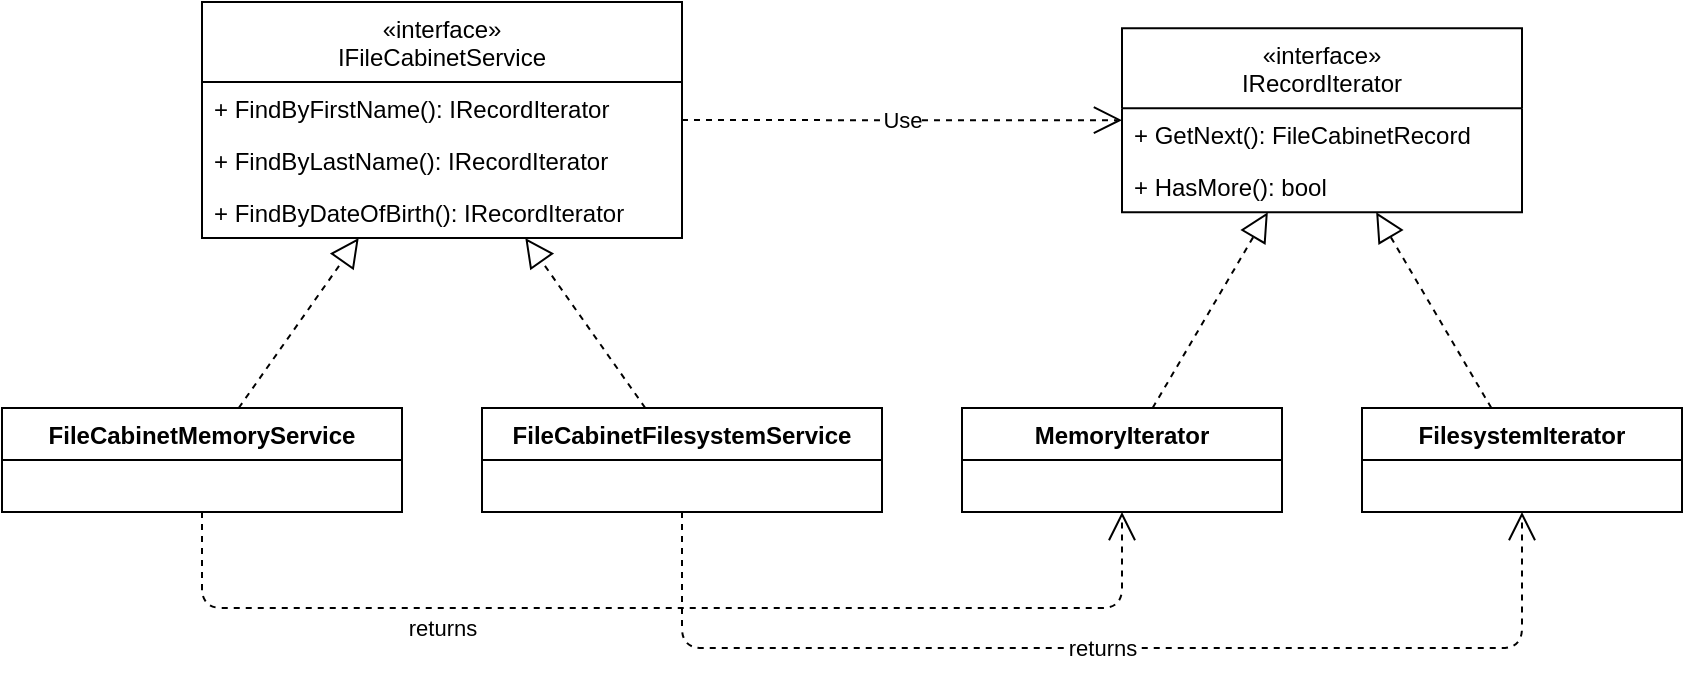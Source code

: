 <mxfile version="12.1.0" type="device" pages="3"><diagram id="Cwg-qX_vHTVXGtegU_m8" name="Iterator-Classes"><mxGraphModel dx="961" dy="667" grid="1" gridSize="10" guides="1" tooltips="1" connect="1" arrows="1" fold="1" page="1" pageScale="1" pageWidth="850" pageHeight="1100" math="0" shadow="0"><root><mxCell id="OEsWzdU7Dh9d9NQUxAZm-0"/><mxCell id="OEsWzdU7Dh9d9NQUxAZm-1" parent="OEsWzdU7Dh9d9NQUxAZm-0"/><mxCell id="4caQB9d0j2tCI8uYkcBg-0" value="«interface»&#10;IFileCabinetService" style="swimlane;fontStyle=0;align=center;verticalAlign=top;childLayout=stackLayout;horizontal=1;startSize=40;horizontalStack=0;resizeParent=1;resizeParentMax=0;resizeLast=0;collapsible=1;marginBottom=0;" parent="OEsWzdU7Dh9d9NQUxAZm-1" vertex="1"><mxGeometry x="180" y="37" width="240" height="118" as="geometry"/></mxCell><mxCell id="vPfZyXHaj2hECuii4c29-3" value="+ FindByFirstName(): IRecordIterator" style="text;strokeColor=none;fillColor=none;align=left;verticalAlign=top;spacingLeft=4;spacingRight=4;overflow=hidden;rotatable=0;points=[[0,0.5],[1,0.5]];portConstraint=eastwest;" parent="4caQB9d0j2tCI8uYkcBg-0" vertex="1"><mxGeometry y="40" width="240" height="26" as="geometry"/></mxCell><mxCell id="vPfZyXHaj2hECuii4c29-2" value="+ FindByLastName(): IRecordIterator" style="text;strokeColor=none;fillColor=none;align=left;verticalAlign=top;spacingLeft=4;spacingRight=4;overflow=hidden;rotatable=0;points=[[0,0.5],[1,0.5]];portConstraint=eastwest;" parent="4caQB9d0j2tCI8uYkcBg-0" vertex="1"><mxGeometry y="66" width="240" height="26" as="geometry"/></mxCell><mxCell id="vPfZyXHaj2hECuii4c29-5" value="+ FindByDateOfBirth(): IRecordIterator" style="text;strokeColor=none;fillColor=none;align=left;verticalAlign=top;spacingLeft=4;spacingRight=4;overflow=hidden;rotatable=0;points=[[0,0.5],[1,0.5]];portConstraint=eastwest;" parent="4caQB9d0j2tCI8uYkcBg-0" vertex="1"><mxGeometry y="92" width="240" height="26" as="geometry"/></mxCell><mxCell id="wCiknF3O29JMx_mZd8bO-0" value="FileCabinetMemoryService" style="swimlane;fontStyle=1;align=center;verticalAlign=top;childLayout=stackLayout;horizontal=1;startSize=26;horizontalStack=0;resizeParent=1;resizeParentMax=0;resizeLast=0;collapsible=1;marginBottom=0;" parent="OEsWzdU7Dh9d9NQUxAZm-1" vertex="1"><mxGeometry x="80" y="240" width="200" height="52" as="geometry"/></mxCell><mxCell id="vPfZyXHaj2hECuii4c29-11" value="FileCabinetFilesystemService" style="swimlane;fontStyle=1;align=center;verticalAlign=top;childLayout=stackLayout;horizontal=1;startSize=26;horizontalStack=0;resizeParent=1;resizeParentMax=0;resizeLast=0;collapsible=1;marginBottom=0;" parent="OEsWzdU7Dh9d9NQUxAZm-1" vertex="1"><mxGeometry x="320" y="240" width="200" height="52" as="geometry"/></mxCell><mxCell id="ToFBU_Pi9_WYLteW0apD-8" value="«interface»&#10;IRecordIterator" style="swimlane;fontStyle=0;align=center;verticalAlign=top;childLayout=stackLayout;horizontal=1;startSize=40;horizontalStack=0;resizeParent=1;resizeParentMax=0;resizeLast=0;collapsible=1;marginBottom=0;" parent="OEsWzdU7Dh9d9NQUxAZm-1" vertex="1"><mxGeometry x="640" y="50.143" width="200" height="92" as="geometry"/></mxCell><mxCell id="ToFBU_Pi9_WYLteW0apD-9" value="+ GetNext(): FileCabinetRecord" style="text;strokeColor=none;fillColor=none;align=left;verticalAlign=top;spacingLeft=4;spacingRight=4;overflow=hidden;rotatable=0;points=[[0,0.5],[1,0.5]];portConstraint=eastwest;" parent="ToFBU_Pi9_WYLteW0apD-8" vertex="1"><mxGeometry y="40" width="200" height="26" as="geometry"/></mxCell><mxCell id="ToFBU_Pi9_WYLteW0apD-10" value="+ HasMore(): bool" style="text;strokeColor=none;fillColor=none;align=left;verticalAlign=top;spacingLeft=4;spacingRight=4;overflow=hidden;rotatable=0;points=[[0,0.5],[1,0.5]];portConstraint=eastwest;" parent="ToFBU_Pi9_WYLteW0apD-8" vertex="1"><mxGeometry y="66" width="200" height="26" as="geometry"/></mxCell><mxCell id="ToFBU_Pi9_WYLteW0apD-12" value="Use" style="endArrow=open;endSize=12;dashed=1;html=1;" parent="OEsWzdU7Dh9d9NQUxAZm-1" source="4caQB9d0j2tCI8uYkcBg-0" target="ToFBU_Pi9_WYLteW0apD-8" edge="1"><mxGeometry width="160" relative="1" as="geometry"><mxPoint x="40" y="660" as="sourcePoint"/><mxPoint x="200" y="660" as="targetPoint"/></mxGeometry></mxCell><mxCell id="ToFBU_Pi9_WYLteW0apD-13" value="MemoryIterator" style="swimlane;fontStyle=1;align=center;verticalAlign=top;childLayout=stackLayout;horizontal=1;startSize=26;horizontalStack=0;resizeParent=1;resizeParentMax=0;resizeLast=0;collapsible=1;marginBottom=0;" parent="OEsWzdU7Dh9d9NQUxAZm-1" vertex="1"><mxGeometry x="560" y="240" width="160" height="52" as="geometry"/></mxCell><mxCell id="ToFBU_Pi9_WYLteW0apD-17" value="FilesystemIterator" style="swimlane;fontStyle=1;align=center;verticalAlign=top;childLayout=stackLayout;horizontal=1;startSize=26;horizontalStack=0;resizeParent=1;resizeParentMax=0;resizeLast=0;collapsible=1;marginBottom=0;" parent="OEsWzdU7Dh9d9NQUxAZm-1" vertex="1"><mxGeometry x="760" y="240" width="160" height="52" as="geometry"/></mxCell><mxCell id="ToFBU_Pi9_WYLteW0apD-23" value="" style="endArrow=block;dashed=1;endFill=0;endSize=12;html=1;" parent="OEsWzdU7Dh9d9NQUxAZm-1" source="ToFBU_Pi9_WYLteW0apD-17" target="ToFBU_Pi9_WYLteW0apD-8" edge="1"><mxGeometry width="160" relative="1" as="geometry"><mxPoint x="150" y="520" as="sourcePoint"/><mxPoint x="310" y="520" as="targetPoint"/></mxGeometry></mxCell><mxCell id="ToFBU_Pi9_WYLteW0apD-24" value="" style="endArrow=block;dashed=1;endFill=0;endSize=12;html=1;" parent="OEsWzdU7Dh9d9NQUxAZm-1" source="ToFBU_Pi9_WYLteW0apD-13" target="ToFBU_Pi9_WYLteW0apD-8" edge="1"><mxGeometry width="160" relative="1" as="geometry"><mxPoint x="150" y="550" as="sourcePoint"/><mxPoint x="310" y="550" as="targetPoint"/></mxGeometry></mxCell><mxCell id="ToFBU_Pi9_WYLteW0apD-25" value="" style="endArrow=block;dashed=1;endFill=0;endSize=12;html=1;" parent="OEsWzdU7Dh9d9NQUxAZm-1" source="wCiknF3O29JMx_mZd8bO-0" target="4caQB9d0j2tCI8uYkcBg-0" edge="1"><mxGeometry width="160" relative="1" as="geometry"><mxPoint x="150" y="520" as="sourcePoint"/><mxPoint x="310" y="520" as="targetPoint"/></mxGeometry></mxCell><mxCell id="ToFBU_Pi9_WYLteW0apD-26" value="" style="endArrow=block;dashed=1;endFill=0;endSize=12;html=1;" parent="OEsWzdU7Dh9d9NQUxAZm-1" source="vPfZyXHaj2hECuii4c29-11" target="4caQB9d0j2tCI8uYkcBg-0" edge="1"><mxGeometry width="160" relative="1" as="geometry"><mxPoint x="150" y="550" as="sourcePoint"/><mxPoint x="310" y="550" as="targetPoint"/></mxGeometry></mxCell><mxCell id="ToFBU_Pi9_WYLteW0apD-30" value="returns" style="endArrow=open;endSize=12;dashed=1;html=1;" parent="OEsWzdU7Dh9d9NQUxAZm-1" source="wCiknF3O29JMx_mZd8bO-0" target="ToFBU_Pi9_WYLteW0apD-13" edge="1"><mxGeometry x="-0.396" y="-10" width="160" relative="1" as="geometry"><mxPoint x="80" y="370" as="sourcePoint"/><mxPoint x="240" y="370" as="targetPoint"/><Array as="points"><mxPoint x="180" y="340"/><mxPoint x="640" y="340"/></Array><mxPoint as="offset"/></mxGeometry></mxCell><mxCell id="ToFBU_Pi9_WYLteW0apD-31" value="returns" style="endArrow=open;endSize=12;dashed=1;html=1;" parent="OEsWzdU7Dh9d9NQUxAZm-1" source="vPfZyXHaj2hECuii4c29-11" target="ToFBU_Pi9_WYLteW0apD-17" edge="1"><mxGeometry width="160" relative="1" as="geometry"><mxPoint x="70" y="400" as="sourcePoint"/><mxPoint x="230" y="400" as="targetPoint"/><Array as="points"><mxPoint x="420" y="360"/><mxPoint x="840" y="360"/></Array></mxGeometry></mxCell></root></mxGraphModel></diagram><diagram id="CU7ZhX8VcLCwZ6lDankF" name="File Structure"><mxGraphModel dx="1346" dy="882" grid="1" gridSize="10" guides="1" tooltips="1" connect="1" arrows="1" fold="1" page="1" pageScale="1" pageWidth="850" pageHeight="1100" math="0" shadow="0"><root><mxCell id="xYzNBQtVEGVJ5X5t4yZg-0"/><mxCell id="xYzNBQtVEGVJ5X5t4yZg-1" parent="xYzNBQtVEGVJ5X5t4yZg-0"/><mxCell id="xYzNBQtVEGVJ5X5t4yZg-2" value="Record #1" style="rounded=0;whiteSpace=wrap;html=1;" parent="xYzNBQtVEGVJ5X5t4yZg-1" vertex="1"><mxGeometry x="80" y="80" width="120" height="60" as="geometry"/></mxCell><mxCell id="xYzNBQtVEGVJ5X5t4yZg-3" value="Record #2" style="rounded=0;whiteSpace=wrap;html=1;" parent="xYzNBQtVEGVJ5X5t4yZg-1" vertex="1"><mxGeometry x="200" y="80" width="120" height="60" as="geometry"/></mxCell><mxCell id="xYzNBQtVEGVJ5X5t4yZg-4" value="Record #3" style="rounded=0;whiteSpace=wrap;html=1;" parent="xYzNBQtVEGVJ5X5t4yZg-1" vertex="1"><mxGeometry x="320" y="80" width="120" height="60" as="geometry"/></mxCell><mxCell id="xYzNBQtVEGVJ5X5t4yZg-5" value="..." style="rounded=0;whiteSpace=wrap;html=1;fillColor=none;strokeColor=#000000;dashed=1;" parent="xYzNBQtVEGVJ5X5t4yZg-1" vertex="1"><mxGeometry x="440" y="80" width="120" height="60" as="geometry"/></mxCell><mxCell id="xYzNBQtVEGVJ5X5t4yZg-6" value="Record #N" style="rounded=0;whiteSpace=wrap;html=1;" parent="xYzNBQtVEGVJ5X5t4yZg-1" vertex="1"><mxGeometry x="560" y="80" width="120" height="60" as="geometry"/></mxCell><mxCell id="xYzNBQtVEGVJ5X5t4yZg-7" value="BOF" style="endArrow=classic;html=1;entryX=0;entryY=-0.02;entryDx=0;entryDy=0;entryPerimeter=0;" parent="xYzNBQtVEGVJ5X5t4yZg-1" target="xYzNBQtVEGVJ5X5t4yZg-2" edge="1"><mxGeometry width="50" height="50" relative="1" as="geometry"><mxPoint x="80" y="40" as="sourcePoint"/><mxPoint x="130" y="160" as="targetPoint"/></mxGeometry></mxCell><mxCell id="xYzNBQtVEGVJ5X5t4yZg-9" value="EOF" style="endArrow=classic;html=1;entryX=1;entryY=0;entryDx=0;entryDy=0;entryPerimeter=0;" parent="xYzNBQtVEGVJ5X5t4yZg-1" target="xYzNBQtVEGVJ5X5t4yZg-6" edge="1"><mxGeometry width="50" height="50" relative="1" as="geometry"><mxPoint x="680" y="40" as="sourcePoint"/><mxPoint x="530" y="60" as="targetPoint"/></mxGeometry></mxCell><mxCell id="xYzNBQtVEGVJ5X5t4yZg-10" value="record size" style="endArrow=classic;startArrow=classic;html=1;" parent="xYzNBQtVEGVJ5X5t4yZg-1" edge="1"><mxGeometry y="-10" width="50" height="50" relative="1" as="geometry"><mxPoint x="80" y="150" as="sourcePoint"/><mxPoint x="200" y="150" as="targetPoint"/><mxPoint as="offset"/></mxGeometry></mxCell><mxCell id="xYzNBQtVEGVJ5X5t4yZg-11" value="" style="endArrow=none;html=1;entryX=0.002;entryY=1.012;entryDx=0;entryDy=0;entryPerimeter=0;" parent="xYzNBQtVEGVJ5X5t4yZg-1" target="xYzNBQtVEGVJ5X5t4yZg-2" edge="1"><mxGeometry width="50" height="50" relative="1" as="geometry"><mxPoint x="80" y="160" as="sourcePoint"/><mxPoint x="110" y="240" as="targetPoint"/></mxGeometry></mxCell><mxCell id="xYzNBQtVEGVJ5X5t4yZg-12" value="" style="endArrow=none;html=1;entryX=0.002;entryY=1.012;entryDx=0;entryDy=0;entryPerimeter=0;" parent="xYzNBQtVEGVJ5X5t4yZg-1" edge="1"><mxGeometry width="50" height="50" relative="1" as="geometry"><mxPoint x="200" y="159.5" as="sourcePoint"/><mxPoint x="200.24" y="140.22" as="targetPoint"/></mxGeometry></mxCell><mxCell id="xYzNBQtVEGVJ5X5t4yZg-13" value="BOF + record size" style="endArrow=classic;html=1;entryX=0;entryY=-0.02;entryDx=0;entryDy=0;entryPerimeter=0;" parent="xYzNBQtVEGVJ5X5t4yZg-1" edge="1"><mxGeometry width="50" height="50" relative="1" as="geometry"><mxPoint x="200" y="40" as="sourcePoint"/><mxPoint x="200" y="78.8" as="targetPoint"/></mxGeometry></mxCell><mxCell id="xYzNBQtVEGVJ5X5t4yZg-14" value="BOF + record size * N" style="endArrow=classic;html=1;entryX=0;entryY=-0.02;entryDx=0;entryDy=0;entryPerimeter=0;" parent="xYzNBQtVEGVJ5X5t4yZg-1" edge="1"><mxGeometry width="50" height="50" relative="1" as="geometry"><mxPoint x="560" y="41" as="sourcePoint"/><mxPoint x="560" y="79.8" as="targetPoint"/></mxGeometry></mxCell></root></mxGraphModel></diagram><diagram id="bKgGJ_LYJPa8J9Fue4r-" name="Yield"><mxGraphModel dx="961" dy="1767" grid="1" gridSize="10" guides="1" tooltips="1" connect="1" arrows="1" fold="1" page="1" pageScale="1" pageWidth="850" pageHeight="1100" math="0" shadow="0"><root><mxCell id="WyTBBkE8vlV86MAgfoeF-0"/><mxCell id="WyTBBkE8vlV86MAgfoeF-1" parent="WyTBBkE8vlV86MAgfoeF-0"/><mxCell id="WyTBBkE8vlV86MAgfoeF-2" value="«interface»&#10;IFileCabinetService" style="swimlane;fontStyle=0;align=center;verticalAlign=top;childLayout=stackLayout;horizontal=1;startSize=40;horizontalStack=0;resizeParent=1;resizeParentMax=0;resizeLast=0;collapsible=1;marginBottom=0;" vertex="1" parent="WyTBBkE8vlV86MAgfoeF-1"><mxGeometry x="700" y="-160" width="240" height="118" as="geometry"/></mxCell><mxCell id="WyTBBkE8vlV86MAgfoeF-3" value="+ FindByFirstName(): IRecordIterator" style="text;strokeColor=none;fillColor=none;align=left;verticalAlign=top;spacingLeft=4;spacingRight=4;overflow=hidden;rotatable=0;points=[[0,0.5],[1,0.5]];portConstraint=eastwest;" vertex="1" parent="WyTBBkE8vlV86MAgfoeF-2"><mxGeometry y="40" width="240" height="26" as="geometry"/></mxCell><mxCell id="WyTBBkE8vlV86MAgfoeF-4" value="+ FindByLastName(): IRecordIterator" style="text;strokeColor=none;fillColor=none;align=left;verticalAlign=top;spacingLeft=4;spacingRight=4;overflow=hidden;rotatable=0;points=[[0,0.5],[1,0.5]];portConstraint=eastwest;" vertex="1" parent="WyTBBkE8vlV86MAgfoeF-2"><mxGeometry y="66" width="240" height="26" as="geometry"/></mxCell><mxCell id="WyTBBkE8vlV86MAgfoeF-5" value="+ FindByDateOfBirth(): IRecordIterator" style="text;strokeColor=none;fillColor=none;align=left;verticalAlign=top;spacingLeft=4;spacingRight=4;overflow=hidden;rotatable=0;points=[[0,0.5],[1,0.5]];portConstraint=eastwest;" vertex="1" parent="WyTBBkE8vlV86MAgfoeF-2"><mxGeometry y="92" width="240" height="26" as="geometry"/></mxCell><mxCell id="WyTBBkE8vlV86MAgfoeF-6" value="«interface»&#10;IRecordIterator" style="swimlane;fontStyle=0;align=center;verticalAlign=top;childLayout=stackLayout;horizontal=1;startSize=40;horizontalStack=0;resizeParent=1;resizeParentMax=0;resizeLast=0;collapsible=1;marginBottom=0;fillColor=#ffe6cc;strokeColor=#d79b00;" vertex="1" parent="WyTBBkE8vlV86MAgfoeF-1"><mxGeometry x="720" y="280.143" width="200" height="92" as="geometry"/></mxCell><mxCell id="WyTBBkE8vlV86MAgfoeF-7" value="+ GetNext(): FileCabinetRecord" style="text;strokeColor=none;fillColor=none;align=left;verticalAlign=top;spacingLeft=4;spacingRight=4;overflow=hidden;rotatable=0;points=[[0,0.5],[1,0.5]];portConstraint=eastwest;" vertex="1" parent="WyTBBkE8vlV86MAgfoeF-6"><mxGeometry y="40" width="200" height="26" as="geometry"/></mxCell><mxCell id="WyTBBkE8vlV86MAgfoeF-8" value="+ HasMore(): bool" style="text;strokeColor=none;fillColor=none;align=left;verticalAlign=top;spacingLeft=4;spacingRight=4;overflow=hidden;rotatable=0;points=[[0,0.5],[1,0.5]];portConstraint=eastwest;" vertex="1" parent="WyTBBkE8vlV86MAgfoeF-6"><mxGeometry y="66" width="200" height="26" as="geometry"/></mxCell><mxCell id="WyTBBkE8vlV86MAgfoeF-9" value="Use" style="endArrow=open;endSize=12;dashed=1;html=1;" edge="1" parent="WyTBBkE8vlV86MAgfoeF-1" source="WyTBBkE8vlV86MAgfoeF-2" target="WyTBBkE8vlV86MAgfoeF-6"><mxGeometry width="160" relative="1" as="geometry"><mxPoint x="40" y="660" as="sourcePoint"/><mxPoint x="200" y="660" as="targetPoint"/></mxGeometry></mxCell><mxCell id="WyTBBkE8vlV86MAgfoeF-10" value="MemoryIterator" style="swimlane;fontStyle=1;align=center;verticalAlign=top;childLayout=stackLayout;horizontal=1;startSize=26;horizontalStack=0;resizeParent=1;resizeParentMax=0;resizeLast=0;collapsible=1;marginBottom=0;fillColor=#dae8fc;strokeColor=#6c8ebf;" vertex="1" parent="WyTBBkE8vlV86MAgfoeF-1"><mxGeometry x="640" y="440" width="160" height="52" as="geometry"/></mxCell><mxCell id="WyTBBkE8vlV86MAgfoeF-11" value="FilesystemIterator" style="swimlane;fontStyle=1;align=center;verticalAlign=top;childLayout=stackLayout;horizontal=1;startSize=26;horizontalStack=0;resizeParent=1;resizeParentMax=0;resizeLast=0;collapsible=1;marginBottom=0;fillColor=#dae8fc;strokeColor=#6c8ebf;" vertex="1" parent="WyTBBkE8vlV86MAgfoeF-1"><mxGeometry x="840" y="440" width="160" height="52" as="geometry"/></mxCell><mxCell id="WyTBBkE8vlV86MAgfoeF-12" value="" style="endArrow=block;dashed=1;endFill=0;endSize=12;html=1;" edge="1" parent="WyTBBkE8vlV86MAgfoeF-1" source="WyTBBkE8vlV86MAgfoeF-11" target="WyTBBkE8vlV86MAgfoeF-6"><mxGeometry width="160" relative="1" as="geometry"><mxPoint x="150" y="520" as="sourcePoint"/><mxPoint x="310" y="520" as="targetPoint"/></mxGeometry></mxCell><mxCell id="WyTBBkE8vlV86MAgfoeF-13" value="" style="endArrow=block;dashed=1;endFill=0;endSize=12;html=1;" edge="1" parent="WyTBBkE8vlV86MAgfoeF-1" source="WyTBBkE8vlV86MAgfoeF-10" target="WyTBBkE8vlV86MAgfoeF-6"><mxGeometry width="160" relative="1" as="geometry"><mxPoint x="150" y="550" as="sourcePoint"/><mxPoint x="310" y="550" as="targetPoint"/></mxGeometry></mxCell><mxCell id="WyTBBkE8vlV86MAgfoeF-14" value="«interface»&#10;IEnumerable&lt;T&gt;" style="swimlane;fontStyle=0;align=center;verticalAlign=top;childLayout=stackLayout;horizontal=1;startSize=40;horizontalStack=0;resizeParent=1;resizeParentMax=0;resizeLast=0;collapsible=1;marginBottom=0;" vertex="1" parent="WyTBBkE8vlV86MAgfoeF-1"><mxGeometry x="1080" y="37.143" width="200" height="66" as="geometry"/></mxCell><mxCell id="WyTBBkE8vlV86MAgfoeF-15" value="+ GetEnumerator(): IEnumerator&lt;T&gt;" style="text;strokeColor=none;fillColor=none;align=left;verticalAlign=top;spacingLeft=4;spacingRight=4;overflow=hidden;rotatable=0;points=[[0,0.5],[1,0.5]];portConstraint=eastwest;" vertex="1" parent="WyTBBkE8vlV86MAgfoeF-14"><mxGeometry y="40" width="200" height="26" as="geometry"/></mxCell><mxCell id="WyTBBkE8vlV86MAgfoeF-16" value="«interface»&#10;IEnumerator&lt;T&gt;" style="swimlane;fontStyle=0;align=center;verticalAlign=top;childLayout=stackLayout;horizontal=1;startSize=40;horizontalStack=0;resizeParent=1;resizeParentMax=0;resizeLast=0;collapsible=1;marginBottom=0;fillColor=#ffe6cc;strokeColor=#d79b00;" vertex="1" parent="WyTBBkE8vlV86MAgfoeF-1"><mxGeometry x="1080" y="280.143" width="200" height="118" as="geometry"/></mxCell><mxCell id="WyTBBkE8vlV86MAgfoeF-17" value="+ Current: T" style="text;strokeColor=none;fillColor=none;align=left;verticalAlign=top;spacingLeft=4;spacingRight=4;overflow=hidden;rotatable=0;points=[[0,0.5],[1,0.5]];portConstraint=eastwest;" vertex="1" parent="WyTBBkE8vlV86MAgfoeF-16"><mxGeometry y="40" width="200" height="26" as="geometry"/></mxCell><mxCell id="WyTBBkE8vlV86MAgfoeF-18" value="+ MoveNext()" style="text;strokeColor=none;fillColor=none;align=left;verticalAlign=top;spacingLeft=4;spacingRight=4;overflow=hidden;rotatable=0;points=[[0,0.5],[1,0.5]];portConstraint=eastwest;" vertex="1" parent="WyTBBkE8vlV86MAgfoeF-16"><mxGeometry y="66" width="200" height="26" as="geometry"/></mxCell><mxCell id="WyTBBkE8vlV86MAgfoeF-19" value="+ Reset()" style="text;strokeColor=none;fillColor=none;align=left;verticalAlign=top;spacingLeft=4;spacingRight=4;overflow=hidden;rotatable=0;points=[[0,0.5],[1,0.5]];portConstraint=eastwest;" vertex="1" parent="WyTBBkE8vlV86MAgfoeF-16"><mxGeometry y="92" width="200" height="26" as="geometry"/></mxCell><mxCell id="WyTBBkE8vlV86MAgfoeF-20" value="Use" style="endArrow=open;endSize=12;dashed=1;html=1;" edge="1" parent="WyTBBkE8vlV86MAgfoeF-1" source="WyTBBkE8vlV86MAgfoeF-14" target="WyTBBkE8vlV86MAgfoeF-16"><mxGeometry width="160" relative="1" as="geometry"><mxPoint x="430" y="106.039" as="sourcePoint"/><mxPoint x="650" y="106.11" as="targetPoint"/><Array as="points"><mxPoint x="1360" y="70"/><mxPoint x="1360" y="341"/></Array></mxGeometry></mxCell><mxCell id="WyTBBkE8vlV86MAgfoeF-21" value="Enumerator&lt;T&gt;" style="swimlane;fontStyle=1;align=center;verticalAlign=top;childLayout=stackLayout;horizontal=1;startSize=26;horizontalStack=0;resizeParent=1;resizeParentMax=0;resizeLast=0;collapsible=1;marginBottom=0;fillColor=#dae8fc;strokeColor=#6c8ebf;" vertex="1" parent="WyTBBkE8vlV86MAgfoeF-1"><mxGeometry x="1080" y="440" width="200" height="52" as="geometry"/></mxCell><mxCell id="WyTBBkE8vlV86MAgfoeF-22" value="" style="endArrow=block;dashed=1;endFill=0;endSize=12;html=1;" edge="1" parent="WyTBBkE8vlV86MAgfoeF-1" source="WyTBBkE8vlV86MAgfoeF-21" target="WyTBBkE8vlV86MAgfoeF-16"><mxGeometry width="160" relative="1" as="geometry"><mxPoint x="665.307" y="250" as="sourcePoint"/><mxPoint x="722.918" y="152.143" as="targetPoint"/></mxGeometry></mxCell><mxCell id="WyTBBkE8vlV86MAgfoeF-23" value="Enumerable&lt;T&gt;" style="swimlane;fontStyle=1;align=center;verticalAlign=top;childLayout=stackLayout;horizontal=1;startSize=26;horizontalStack=0;resizeParent=1;resizeParentMax=0;resizeLast=0;collapsible=1;marginBottom=0;" vertex="1" parent="WyTBBkE8vlV86MAgfoeF-1"><mxGeometry x="1080" y="160" width="200" height="52" as="geometry"/></mxCell><mxCell id="WyTBBkE8vlV86MAgfoeF-24" value="" style="endArrow=block;dashed=1;endFill=0;endSize=12;html=1;" edge="1" parent="WyTBBkE8vlV86MAgfoeF-1" source="WyTBBkE8vlV86MAgfoeF-23" target="WyTBBkE8vlV86MAgfoeF-14"><mxGeometry width="160" relative="1" as="geometry"><mxPoint x="834.693" y="250" as="sourcePoint"/><mxPoint x="777.082" y="152.143" as="targetPoint"/></mxGeometry></mxCell><mxCell id="WyTBBkE8vlV86MAgfoeF-25" value="«interface»&#10;IFileCabinetService" style="swimlane;fontStyle=0;align=center;verticalAlign=top;childLayout=stackLayout;horizontal=1;startSize=40;horizontalStack=0;resizeParent=1;resizeParentMax=0;resizeLast=0;collapsible=1;marginBottom=0;" vertex="1" parent="WyTBBkE8vlV86MAgfoeF-1"><mxGeometry x="1060" y="-160" width="240" height="118" as="geometry"/></mxCell><mxCell id="WyTBBkE8vlV86MAgfoeF-26" value="+ FindByFirstName(): IEnumerable&lt;&gt;" style="text;strokeColor=none;fillColor=none;align=left;verticalAlign=top;spacingLeft=4;spacingRight=4;overflow=hidden;rotatable=0;points=[[0,0.5],[1,0.5]];portConstraint=eastwest;" vertex="1" parent="WyTBBkE8vlV86MAgfoeF-25"><mxGeometry y="40" width="240" height="26" as="geometry"/></mxCell><mxCell id="WyTBBkE8vlV86MAgfoeF-27" value="+ FindByLastName(): IEnumerable&lt;&gt;" style="text;strokeColor=none;fillColor=none;align=left;verticalAlign=top;spacingLeft=4;spacingRight=4;overflow=hidden;rotatable=0;points=[[0,0.5],[1,0.5]];portConstraint=eastwest;" vertex="1" parent="WyTBBkE8vlV86MAgfoeF-25"><mxGeometry y="66" width="240" height="26" as="geometry"/></mxCell><mxCell id="WyTBBkE8vlV86MAgfoeF-28" value="+ FindByDateOfBirth(): IEnumerable&lt;&gt;" style="text;strokeColor=none;fillColor=none;align=left;verticalAlign=top;spacingLeft=4;spacingRight=4;overflow=hidden;rotatable=0;points=[[0,0.5],[1,0.5]];portConstraint=eastwest;" vertex="1" parent="WyTBBkE8vlV86MAgfoeF-25"><mxGeometry y="92" width="240" height="26" as="geometry"/></mxCell><mxCell id="WyTBBkE8vlV86MAgfoeF-29" value="Use" style="endArrow=open;endSize=12;dashed=1;html=1;" edge="1" parent="WyTBBkE8vlV86MAgfoeF-1" source="WyTBBkE8vlV86MAgfoeF-25" target="WyTBBkE8vlV86MAgfoeF-14"><mxGeometry width="160" relative="1" as="geometry"><mxPoint x="830" y="-32" as="sourcePoint"/><mxPoint x="830" y="290.143" as="targetPoint"/></mxGeometry></mxCell></root></mxGraphModel></diagram></mxfile>